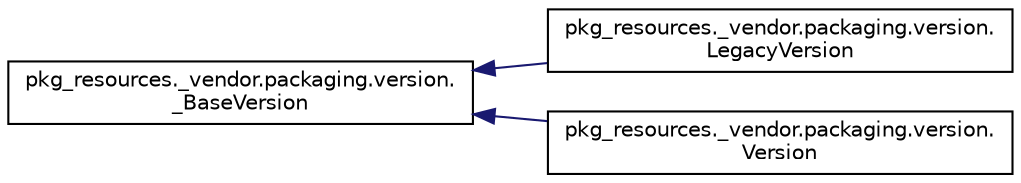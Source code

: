 digraph "Graphical Class Hierarchy"
{
 // LATEX_PDF_SIZE
  edge [fontname="Helvetica",fontsize="10",labelfontname="Helvetica",labelfontsize="10"];
  node [fontname="Helvetica",fontsize="10",shape=record];
  rankdir="LR";
  Node0 [label="pkg_resources._vendor.packaging.version.\l_BaseVersion",height=0.2,width=0.4,color="black", fillcolor="white", style="filled",URL="$classpkg__resources_1_1__vendor_1_1packaging_1_1version_1_1__BaseVersion.html",tooltip=" "];
  Node0 -> Node1 [dir="back",color="midnightblue",fontsize="10",style="solid",fontname="Helvetica"];
  Node1 [label="pkg_resources._vendor.packaging.version.\lLegacyVersion",height=0.2,width=0.4,color="black", fillcolor="white", style="filled",URL="$classpkg__resources_1_1__vendor_1_1packaging_1_1version_1_1LegacyVersion.html",tooltip=" "];
  Node0 -> Node2 [dir="back",color="midnightblue",fontsize="10",style="solid",fontname="Helvetica"];
  Node2 [label="pkg_resources._vendor.packaging.version.\lVersion",height=0.2,width=0.4,color="black", fillcolor="white", style="filled",URL="$classpkg__resources_1_1__vendor_1_1packaging_1_1version_1_1Version.html",tooltip=" "];
}
